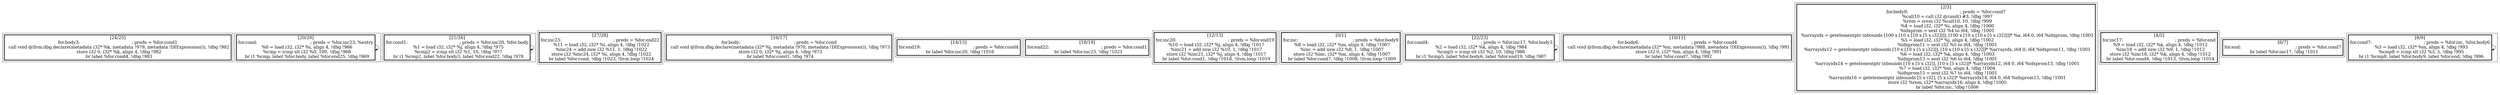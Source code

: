 
digraph G {





subgraph cluster13 {


node198 [penwidth=3.0,fontsize=20,shape=rectangle,label="[24/25]
for.body3:                                        ; preds = %for.cond1
  call void @llvm.dbg.declare(metadata i32* %k, metadata !979, metadata !DIExpression()), !dbg !982
  store i32 0, i32* %k, align 4, !dbg !982
  br label %for.cond4, !dbg !983
" ]



}

subgraph cluster11 {


node196 [penwidth=3.0,fontsize=20,shape=rectangle,label="[20/29]
for.cond:                                         ; preds = %for.inc23, %entry
  %0 = load i32, i32* %i, align 4, !dbg !966
  %cmp = icmp slt i32 %0, 100, !dbg !968
  br i1 %cmp, label %for.body, label %for.end25, !dbg !969
" ]

node196->node196 [ ]


}

subgraph cluster10 {


node195 [penwidth=3.0,fontsize=20,shape=rectangle,label="[21/26]
for.cond1:                                        ; preds = %for.inc20, %for.body
  %1 = load i32, i32* %j, align 4, !dbg !975
  %cmp2 = icmp slt i32 %1, 10, !dbg !977
  br i1 %cmp2, label %for.body3, label %for.end22, !dbg !978
" ]

node195->node195 [ ]


}

subgraph cluster9 {


node194 [penwidth=3.0,fontsize=20,shape=rectangle,label="[27/28]
for.inc23:                                        ; preds = %for.end22
  %11 = load i32, i32* %i, align 4, !dbg !1022
  %inc24 = add nsw i32 %11, 1, !dbg !1022
  store i32 %inc24, i32* %i, align 4, !dbg !1022
  br label %for.cond, !dbg !1023, !llvm.loop !1024
" ]



}

subgraph cluster8 {


node193 [penwidth=3.0,fontsize=20,shape=rectangle,label="[16/17]
for.body:                                         ; preds = %for.cond
  call void @llvm.dbg.declare(metadata i32* %j, metadata !970, metadata !DIExpression()), !dbg !973
  store i32 0, i32* %j, align 4, !dbg !973
  br label %for.cond1, !dbg !974
" ]



}

subgraph cluster7 {


node192 [penwidth=3.0,fontsize=20,shape=rectangle,label="[14/15]
for.end19:                                        ; preds = %for.cond4
  br label %for.inc20, !dbg !1016
" ]



}

subgraph cluster14 {


node199 [penwidth=3.0,fontsize=20,shape=rectangle,label="[18/19]
for.end22:                                        ; preds = %for.cond1
  br label %for.inc23, !dbg !1021
" ]



}

subgraph cluster6 {


node191 [penwidth=3.0,fontsize=20,shape=rectangle,label="[12/13]
for.inc20:                                        ; preds = %for.end19
  %10 = load i32, i32* %j, align 4, !dbg !1017
  %inc21 = add nsw i32 %10, 1, !dbg !1017
  store i32 %inc21, i32* %j, align 4, !dbg !1017
  br label %for.cond1, !dbg !1018, !llvm.loop !1019
" ]



}

subgraph cluster0 {


node185 [penwidth=3.0,fontsize=20,shape=rectangle,label="[0/1]
for.inc:                                          ; preds = %for.body9
  %8 = load i32, i32* %m, align 4, !dbg !1007
  %inc = add nsw i32 %8, 1, !dbg !1007
  store i32 %inc, i32* %m, align 4, !dbg !1007
  br label %for.cond7, !dbg !1008, !llvm.loop !1009
" ]



}

subgraph cluster12 {


node197 [penwidth=3.0,fontsize=20,shape=rectangle,label="[22/23]
for.cond4:                                        ; preds = %for.inc17, %for.body3
  %2 = load i32, i32* %k, align 4, !dbg !984
  %cmp5 = icmp slt i32 %2, 10, !dbg !986
  br i1 %cmp5, label %for.body6, label %for.end19, !dbg !987
" ]

node197->node197 [ ]


}

subgraph cluster5 {


node190 [penwidth=3.0,fontsize=20,shape=rectangle,label="[10/11]
for.body6:                                        ; preds = %for.cond4
  call void @llvm.dbg.declare(metadata i32* %m, metadata !988, metadata !DIExpression()), !dbg !991
  store i32 0, i32* %m, align 4, !dbg !991
  br label %for.cond7, !dbg !992
" ]



}

subgraph cluster1 {


node186 [penwidth=3.0,fontsize=20,shape=rectangle,label="[2/3]
for.body9:                                        ; preds = %for.cond7
  %call10 = call i32 @rand() #3, !dbg !997
  %rem = srem i32 %call10, 10, !dbg !999
  %4 = load i32, i32* %i, align 4, !dbg !1000
  %idxprom = sext i32 %4 to i64, !dbg !1001
  %arrayidx = getelementptr inbounds [100 x [10 x [10 x [5 x i32]]]], [100 x [10 x [10 x [5 x i32]]]]* %a, i64 0, i64 %idxprom, !dbg !1001
  %5 = load i32, i32* %j, align 4, !dbg !1002
  %idxprom11 = sext i32 %5 to i64, !dbg !1001
  %arrayidx12 = getelementptr inbounds [10 x [10 x [5 x i32]]], [10 x [10 x [5 x i32]]]* %arrayidx, i64 0, i64 %idxprom11, !dbg !1001
  %6 = load i32, i32* %k, align 4, !dbg !1003
  %idxprom13 = sext i32 %6 to i64, !dbg !1001
  %arrayidx14 = getelementptr inbounds [10 x [5 x i32]], [10 x [5 x i32]]* %arrayidx12, i64 0, i64 %idxprom13, !dbg !1001
  %7 = load i32, i32* %m, align 4, !dbg !1004
  %idxprom15 = sext i32 %7 to i64, !dbg !1001
  %arrayidx16 = getelementptr inbounds [5 x i32], [5 x i32]* %arrayidx14, i64 0, i64 %idxprom15, !dbg !1001
  store i32 %rem, i32* %arrayidx16, align 4, !dbg !1005
  br label %for.inc, !dbg !1006
" ]



}

subgraph cluster2 {


node187 [penwidth=3.0,fontsize=20,shape=rectangle,label="[4/5]
for.inc17:                                        ; preds = %for.end
  %9 = load i32, i32* %k, align 4, !dbg !1012
  %inc18 = add nsw i32 %9, 1, !dbg !1012
  store i32 %inc18, i32* %k, align 4, !dbg !1012
  br label %for.cond4, !dbg !1013, !llvm.loop !1014
" ]



}

subgraph cluster3 {


node188 [penwidth=3.0,fontsize=20,shape=rectangle,label="[6/7]
for.end:                                          ; preds = %for.cond7
  br label %for.inc17, !dbg !1011
" ]



}

subgraph cluster4 {


node189 [penwidth=3.0,fontsize=20,shape=rectangle,label="[8/9]
for.cond7:                                        ; preds = %for.inc, %for.body6
  %3 = load i32, i32* %m, align 4, !dbg !993
  %cmp8 = icmp slt i32 %3, 5, !dbg !995
  br i1 %cmp8, label %for.body9, label %for.end, !dbg !996
" ]

node189->node189 [ ]


}

}
